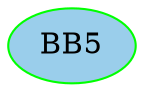 digraph G {
BB5[fillcolor="#9ACEEB" style=filled];
BB5 [color=red style=filled] ;
BB5 [color=green style=filled];
}
